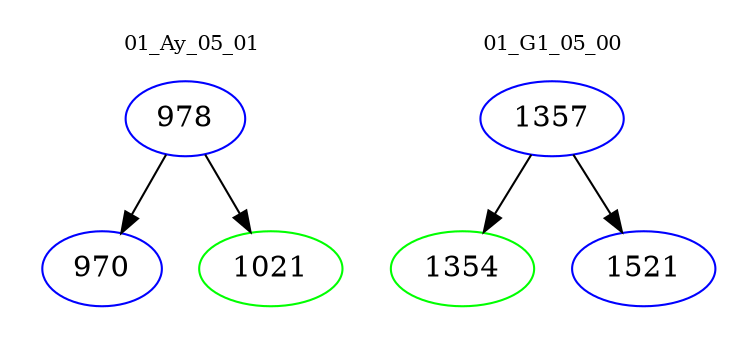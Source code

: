 digraph{
subgraph cluster_0 {
color = white
label = "01_Ay_05_01";
fontsize=10;
T0_978 [label="978", color="blue"]
T0_978 -> T0_970 [color="black"]
T0_970 [label="970", color="blue"]
T0_978 -> T0_1021 [color="black"]
T0_1021 [label="1021", color="green"]
}
subgraph cluster_1 {
color = white
label = "01_G1_05_00";
fontsize=10;
T1_1357 [label="1357", color="blue"]
T1_1357 -> T1_1354 [color="black"]
T1_1354 [label="1354", color="green"]
T1_1357 -> T1_1521 [color="black"]
T1_1521 [label="1521", color="blue"]
}
}
